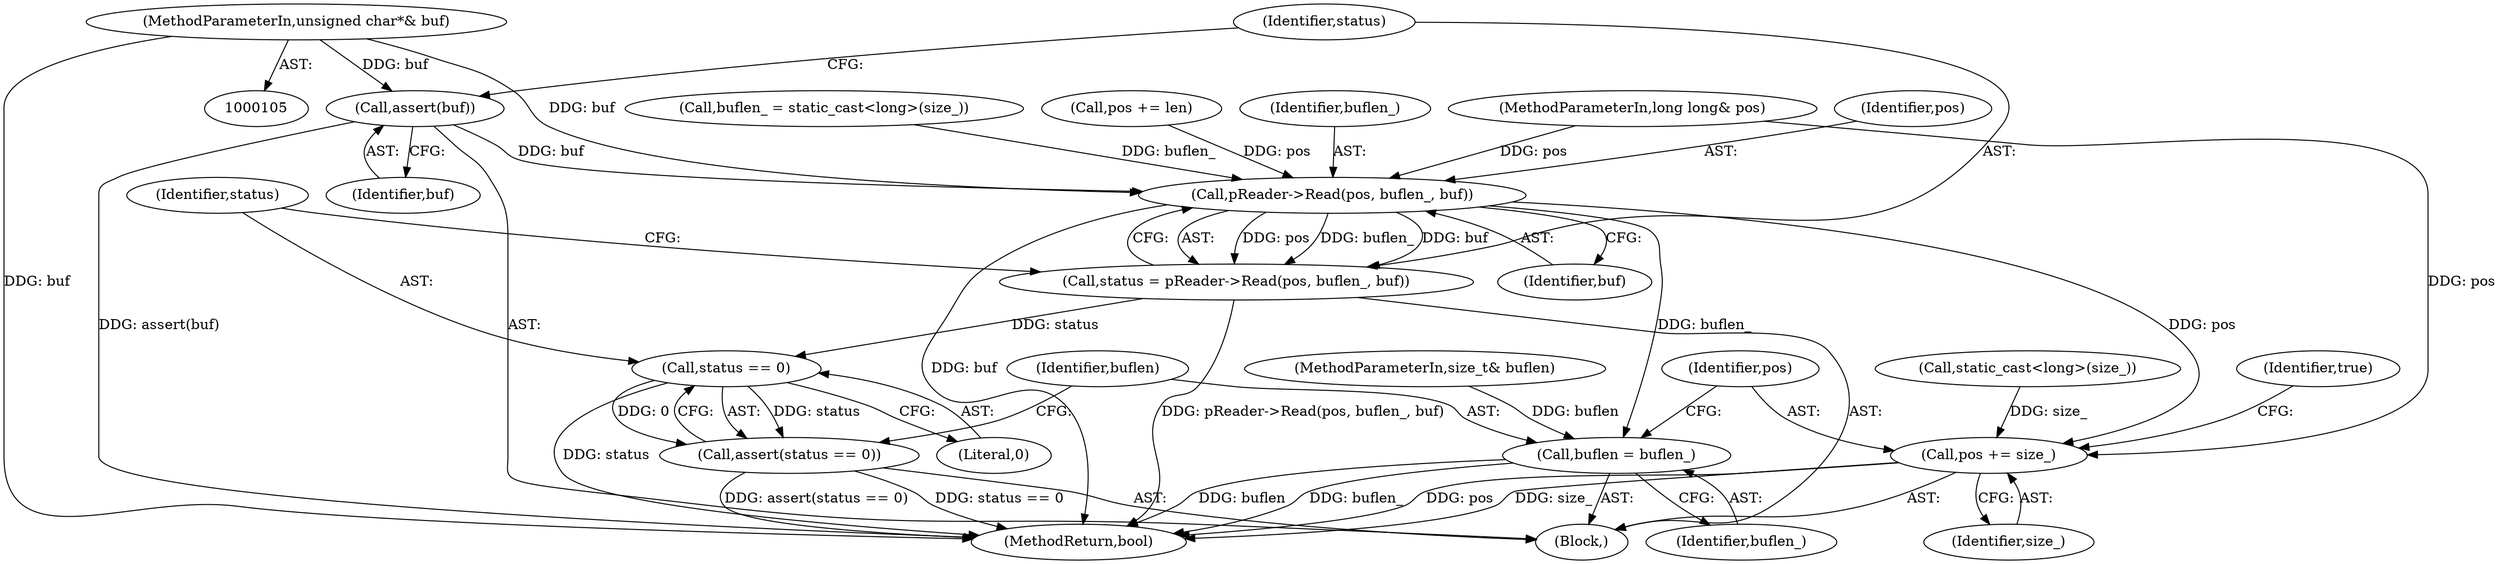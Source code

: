 digraph "1_Android_04839626ed859623901ebd3a5fd483982186b59d_161@pointer" {
"1000109" [label="(MethodParameterIn,unsigned char*& buf)"];
"1000224" [label="(Call,assert(buf))"];
"1000228" [label="(Call,pReader->Read(pos, buflen_, buf))"];
"1000226" [label="(Call,status = pReader->Read(pos, buflen_, buf))"];
"1000233" [label="(Call,status == 0)"];
"1000232" [label="(Call,assert(status == 0))"];
"1000236" [label="(Call,buflen = buflen_)"];
"1000239" [label="(Call,pos += size_)"];
"1000241" [label="(Identifier,size_)"];
"1000243" [label="(Identifier,true)"];
"1000231" [label="(Identifier,buf)"];
"1000232" [label="(Call,assert(status == 0))"];
"1000230" [label="(Identifier,buflen_)"];
"1000229" [label="(Identifier,pos)"];
"1000237" [label="(Identifier,buflen)"];
"1000235" [label="(Literal,0)"];
"1000227" [label="(Identifier,status)"];
"1000218" [label="(Call,buflen_ = static_cast<long>(size_))"];
"1000111" [label="(Block,)"];
"1000233" [label="(Call,status == 0)"];
"1000107" [label="(MethodParameterIn,long long& pos)"];
"1000225" [label="(Identifier,buf)"];
"1000224" [label="(Call,assert(buf))"];
"1000208" [label="(Call,pos += len)"];
"1000109" [label="(MethodParameterIn,unsigned char*& buf)"];
"1000226" [label="(Call,status = pReader->Read(pos, buflen_, buf))"];
"1000110" [label="(MethodParameterIn,size_t& buflen)"];
"1000244" [label="(MethodReturn,bool)"];
"1000236" [label="(Call,buflen = buflen_)"];
"1000240" [label="(Identifier,pos)"];
"1000220" [label="(Call,static_cast<long>(size_))"];
"1000228" [label="(Call,pReader->Read(pos, buflen_, buf))"];
"1000234" [label="(Identifier,status)"];
"1000238" [label="(Identifier,buflen_)"];
"1000239" [label="(Call,pos += size_)"];
"1000109" -> "1000105"  [label="AST: "];
"1000109" -> "1000244"  [label="DDG: buf"];
"1000109" -> "1000224"  [label="DDG: buf"];
"1000109" -> "1000228"  [label="DDG: buf"];
"1000224" -> "1000111"  [label="AST: "];
"1000224" -> "1000225"  [label="CFG: "];
"1000225" -> "1000224"  [label="AST: "];
"1000227" -> "1000224"  [label="CFG: "];
"1000224" -> "1000244"  [label="DDG: assert(buf)"];
"1000224" -> "1000228"  [label="DDG: buf"];
"1000228" -> "1000226"  [label="AST: "];
"1000228" -> "1000231"  [label="CFG: "];
"1000229" -> "1000228"  [label="AST: "];
"1000230" -> "1000228"  [label="AST: "];
"1000231" -> "1000228"  [label="AST: "];
"1000226" -> "1000228"  [label="CFG: "];
"1000228" -> "1000244"  [label="DDG: buf"];
"1000228" -> "1000226"  [label="DDG: pos"];
"1000228" -> "1000226"  [label="DDG: buflen_"];
"1000228" -> "1000226"  [label="DDG: buf"];
"1000107" -> "1000228"  [label="DDG: pos"];
"1000208" -> "1000228"  [label="DDG: pos"];
"1000218" -> "1000228"  [label="DDG: buflen_"];
"1000228" -> "1000236"  [label="DDG: buflen_"];
"1000228" -> "1000239"  [label="DDG: pos"];
"1000226" -> "1000111"  [label="AST: "];
"1000227" -> "1000226"  [label="AST: "];
"1000234" -> "1000226"  [label="CFG: "];
"1000226" -> "1000244"  [label="DDG: pReader->Read(pos, buflen_, buf)"];
"1000226" -> "1000233"  [label="DDG: status"];
"1000233" -> "1000232"  [label="AST: "];
"1000233" -> "1000235"  [label="CFG: "];
"1000234" -> "1000233"  [label="AST: "];
"1000235" -> "1000233"  [label="AST: "];
"1000232" -> "1000233"  [label="CFG: "];
"1000233" -> "1000244"  [label="DDG: status"];
"1000233" -> "1000232"  [label="DDG: status"];
"1000233" -> "1000232"  [label="DDG: 0"];
"1000232" -> "1000111"  [label="AST: "];
"1000237" -> "1000232"  [label="CFG: "];
"1000232" -> "1000244"  [label="DDG: status == 0"];
"1000232" -> "1000244"  [label="DDG: assert(status == 0)"];
"1000236" -> "1000111"  [label="AST: "];
"1000236" -> "1000238"  [label="CFG: "];
"1000237" -> "1000236"  [label="AST: "];
"1000238" -> "1000236"  [label="AST: "];
"1000240" -> "1000236"  [label="CFG: "];
"1000236" -> "1000244"  [label="DDG: buflen"];
"1000236" -> "1000244"  [label="DDG: buflen_"];
"1000110" -> "1000236"  [label="DDG: buflen"];
"1000239" -> "1000111"  [label="AST: "];
"1000239" -> "1000241"  [label="CFG: "];
"1000240" -> "1000239"  [label="AST: "];
"1000241" -> "1000239"  [label="AST: "];
"1000243" -> "1000239"  [label="CFG: "];
"1000239" -> "1000244"  [label="DDG: pos"];
"1000239" -> "1000244"  [label="DDG: size_"];
"1000220" -> "1000239"  [label="DDG: size_"];
"1000107" -> "1000239"  [label="DDG: pos"];
}
